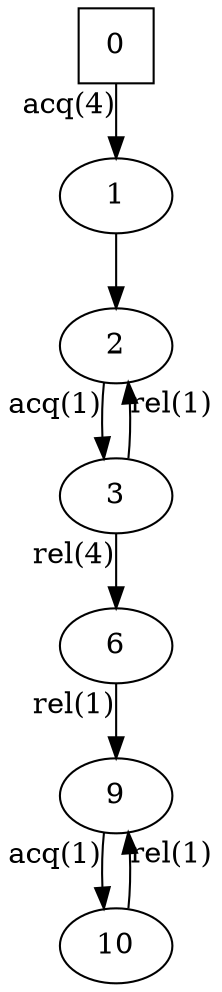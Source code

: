 digraph auto_1{
0[shape=square];
1;
2;
3;
6;
9;
10;
9 -> 10[xlabel="acq(1)"];
3 -> 2[xlabel="rel(1)"];
3 -> 6[xlabel="rel(4)"];
6 -> 9[xlabel="rel(1)"];
10 -> 9[xlabel="rel(1)"];
0 -> 1[xlabel="acq(4)"];
2 -> 3[xlabel="acq(1)"];
1 -> 2;
}
